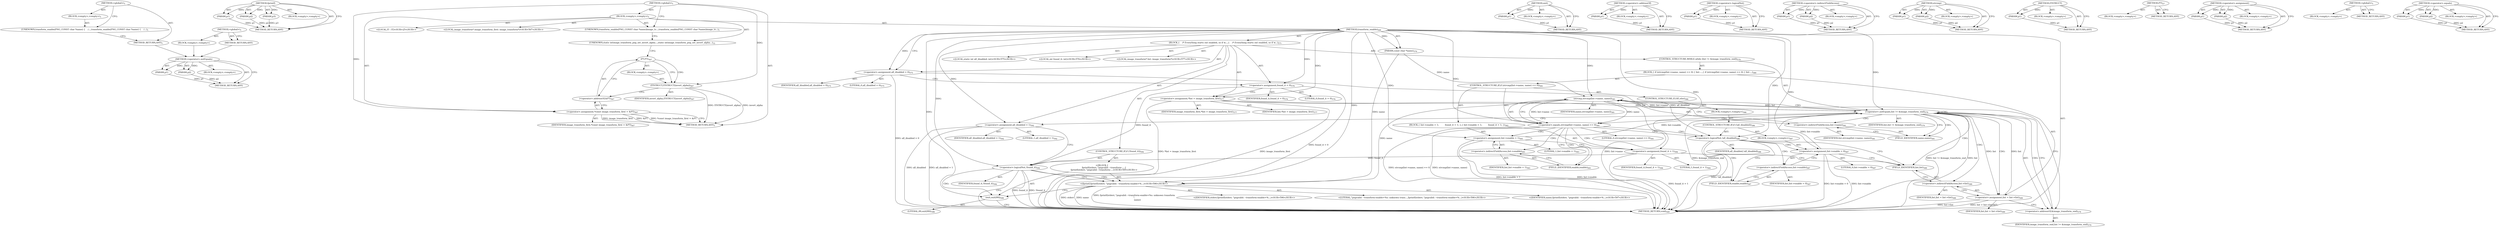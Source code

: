 digraph "&lt;operator&gt;.equals" {
vulnerable_6 [label=<(METHOD,&lt;global&gt;)<SUB>1</SUB>>];
vulnerable_7 [label=<(BLOCK,&lt;empty&gt;,&lt;empty&gt;)<SUB>1</SUB>>];
vulnerable_8 [label=<(UNKNOWN,transform_enable(PNG_CONST char *name)
 {
    /...,transform_enable(PNG_CONST char *name)
 {
    /...)<SUB>1</SUB>>];
vulnerable_9 [label=<(METHOD_RETURN,ANY)<SUB>1</SUB>>];
vulnerable_14 [label=<(METHOD,&lt;global&gt;)<SUB>1</SUB>>];
vulnerable_15 [label=<(BLOCK,&lt;empty&gt;,&lt;empty&gt;)>];
vulnerable_16 [label=<(METHOD_RETURN,ANY)>];
fixed_127 [label=<(METHOD,&lt;operator&gt;.notEquals)>];
fixed_128 [label=<(PARAM,p1)>];
fixed_129 [label=<(PARAM,p2)>];
fixed_130 [label=<(BLOCK,&lt;empty&gt;,&lt;empty&gt;)>];
fixed_131 [label=<(METHOD_RETURN,ANY)>];
fixed_151 [label=<(METHOD,fprintf)>];
fixed_152 [label=<(PARAM,p1)>];
fixed_153 [label=<(PARAM,p2)>];
fixed_154 [label=<(PARAM,p3)>];
fixed_155 [label=<(BLOCK,&lt;empty&gt;,&lt;empty&gt;)>];
fixed_156 [label=<(METHOD_RETURN,ANY)>];
fixed_6 [label=<(METHOD,&lt;global&gt;)<SUB>1</SUB>>];
fixed_7 [label=<(BLOCK,&lt;empty&gt;,&lt;empty&gt;)<SUB>1</SUB>>];
fixed_8 [label=<(UNKNOWN,transform_enable(PNG_CONST char *name)
image_tr...,transform_enable(PNG_CONST char *name)
image_tr...)<SUB>1</SUB>>];
fixed_9 [label=<(UNKNOWN,static int
image_transform_png_set_invert_alpha...,static int
image_transform_png_set_invert_alpha...)<SUB>12</SUB>>];
fixed_10 [label="<(LOCAL,IT : IT)<SUB>25</SUB>>"];
fixed_11 [label="<(LOCAL,image_transform* image_transform_first: image_transform*)<SUB>567</SUB>>"];
fixed_12 [label=<(&lt;operator&gt;.assignment,*const image_transform_first = &amp;PT)<SUB>567</SUB>>];
fixed_13 [label=<(IDENTIFIER,image_transform_first,*const image_transform_first = &amp;PT)<SUB>567</SUB>>];
fixed_14 [label=<(&lt;operator&gt;.addressOf,&amp;PT)<SUB>567</SUB>>];
fixed_15 [label=<(PT,PT)<SUB>567</SUB>>];
fixed_16 [label=<(BLOCK,&lt;empty&gt;,&lt;empty&gt;)>];
fixed_17 [label=<(ITSTRUCT,ITSTRUCT(invert_alpha))<SUB>567</SUB>>];
fixed_18 [label=<(IDENTIFIER,invert_alpha,ITSTRUCT(invert_alpha))<SUB>567</SUB>>];
fixed_19 [label=<(METHOD,transform_enable)<SUB>569</SUB>>];
fixed_20 [label=<(PARAM,const char *name)<SUB>570</SUB>>];
fixed_21 [label=<(BLOCK,{
    /* Everything starts out enabled, so if w...,{
    /* Everything starts out enabled, so if w...)<SUB>571</SUB>>];
fixed_22 [label="<(LOCAL,static int all_disabled: int)<SUB>575</SUB>>"];
fixed_23 [label=<(&lt;operator&gt;.assignment,all_disabled = 0)<SUB>575</SUB>>];
fixed_24 [label=<(IDENTIFIER,all_disabled,all_disabled = 0)<SUB>575</SUB>>];
fixed_25 [label=<(LITERAL,0,all_disabled = 0)<SUB>575</SUB>>];
fixed_26 [label="<(LOCAL,int found_it: int)<SUB>576</SUB>>"];
fixed_27 [label=<(&lt;operator&gt;.assignment,found_it = 0)<SUB>576</SUB>>];
fixed_28 [label=<(IDENTIFIER,found_it,found_it = 0)<SUB>576</SUB>>];
fixed_29 [label=<(LITERAL,0,found_it = 0)<SUB>576</SUB>>];
fixed_30 [label="<(LOCAL,image_transform* list: image_transform*)<SUB>577</SUB>>"];
fixed_31 [label=<(&lt;operator&gt;.assignment,*list = image_transform_first)<SUB>577</SUB>>];
fixed_32 [label=<(IDENTIFIER,list,*list = image_transform_first)<SUB>577</SUB>>];
fixed_33 [label=<(IDENTIFIER,image_transform_first,*list = image_transform_first)<SUB>577</SUB>>];
fixed_34 [label=<(CONTROL_STRUCTURE,WHILE,while (list != &amp;image_transform_end))<SUB>579</SUB>>];
fixed_35 [label=<(&lt;operator&gt;.notEquals,list != &amp;image_transform_end)<SUB>579</SUB>>];
fixed_36 [label=<(IDENTIFIER,list,list != &amp;image_transform_end)<SUB>579</SUB>>];
fixed_37 [label=<(&lt;operator&gt;.addressOf,&amp;image_transform_end)<SUB>579</SUB>>];
fixed_38 [label=<(IDENTIFIER,image_transform_end,list != &amp;image_transform_end)<SUB>579</SUB>>];
fixed_39 [label=<(BLOCK,{
 if (strcmp(list-&gt;name, name) == 0)
 {
 list-...,{
 if (strcmp(list-&gt;name, name) == 0)
 {
 list-...)<SUB>580</SUB>>];
fixed_40 [label=<(CONTROL_STRUCTURE,IF,if (strcmp(list-&gt;name, name) == 0))<SUB>581</SUB>>];
fixed_41 [label=<(&lt;operator&gt;.equals,strcmp(list-&gt;name, name) == 0)<SUB>581</SUB>>];
fixed_42 [label=<(strcmp,strcmp(list-&gt;name, name))<SUB>581</SUB>>];
fixed_43 [label=<(&lt;operator&gt;.indirectFieldAccess,list-&gt;name)<SUB>581</SUB>>];
fixed_44 [label=<(IDENTIFIER,list,strcmp(list-&gt;name, name))<SUB>581</SUB>>];
fixed_45 [label=<(FIELD_IDENTIFIER,name,name)<SUB>581</SUB>>];
fixed_46 [label=<(IDENTIFIER,name,strcmp(list-&gt;name, name))<SUB>581</SUB>>];
fixed_47 [label=<(LITERAL,0,strcmp(list-&gt;name, name) == 0)<SUB>581</SUB>>];
fixed_48 [label=<(BLOCK,{
 list-&gt;enable = 1;
         found_it = 1;
 },{
 list-&gt;enable = 1;
         found_it = 1;
 })<SUB>582</SUB>>];
fixed_49 [label=<(&lt;operator&gt;.assignment,list-&gt;enable = 1)<SUB>583</SUB>>];
fixed_50 [label=<(&lt;operator&gt;.indirectFieldAccess,list-&gt;enable)<SUB>583</SUB>>];
fixed_51 [label=<(IDENTIFIER,list,list-&gt;enable = 1)<SUB>583</SUB>>];
fixed_52 [label=<(FIELD_IDENTIFIER,enable,enable)<SUB>583</SUB>>];
fixed_53 [label=<(LITERAL,1,list-&gt;enable = 1)<SUB>583</SUB>>];
fixed_54 [label=<(&lt;operator&gt;.assignment,found_it = 1)<SUB>584</SUB>>];
fixed_55 [label=<(IDENTIFIER,found_it,found_it = 1)<SUB>584</SUB>>];
fixed_56 [label=<(LITERAL,1,found_it = 1)<SUB>584</SUB>>];
fixed_57 [label=<(CONTROL_STRUCTURE,ELSE,else)<SUB>586</SUB>>];
fixed_58 [label=<(BLOCK,&lt;empty&gt;,&lt;empty&gt;)<SUB>586</SUB>>];
fixed_59 [label=<(CONTROL_STRUCTURE,IF,if (!all_disabled))<SUB>586</SUB>>];
fixed_60 [label=<(&lt;operator&gt;.logicalNot,!all_disabled)<SUB>586</SUB>>];
fixed_61 [label=<(IDENTIFIER,all_disabled,!all_disabled)<SUB>586</SUB>>];
fixed_62 [label=<(BLOCK,&lt;empty&gt;,&lt;empty&gt;)<SUB>587</SUB>>];
fixed_63 [label=<(&lt;operator&gt;.assignment,list-&gt;enable = 0)<SUB>587</SUB>>];
fixed_64 [label=<(&lt;operator&gt;.indirectFieldAccess,list-&gt;enable)<SUB>587</SUB>>];
fixed_65 [label=<(IDENTIFIER,list,list-&gt;enable = 0)<SUB>587</SUB>>];
fixed_66 [label=<(FIELD_IDENTIFIER,enable,enable)<SUB>587</SUB>>];
fixed_67 [label=<(LITERAL,0,list-&gt;enable = 0)<SUB>587</SUB>>];
fixed_68 [label=<(&lt;operator&gt;.assignment,list = list-&gt;list)<SUB>589</SUB>>];
fixed_69 [label=<(IDENTIFIER,list,list = list-&gt;list)<SUB>589</SUB>>];
fixed_70 [label=<(&lt;operator&gt;.indirectFieldAccess,list-&gt;list)<SUB>589</SUB>>];
fixed_71 [label=<(IDENTIFIER,list,list = list-&gt;list)<SUB>589</SUB>>];
fixed_72 [label=<(FIELD_IDENTIFIER,list,list)<SUB>589</SUB>>];
fixed_73 [label=<(&lt;operator&gt;.assignment,all_disabled = 1)<SUB>592</SUB>>];
fixed_74 [label=<(IDENTIFIER,all_disabled,all_disabled = 1)<SUB>592</SUB>>];
fixed_75 [label=<(LITERAL,1,all_disabled = 1)<SUB>592</SUB>>];
fixed_76 [label=<(CONTROL_STRUCTURE,IF,if (!found_it))<SUB>594</SUB>>];
fixed_77 [label=<(&lt;operator&gt;.logicalNot,!found_it)<SUB>594</SUB>>];
fixed_78 [label=<(IDENTIFIER,found_it,!found_it)<SUB>594</SUB>>];
fixed_79 [label="<(BLOCK,{
      fprintf(stderr, &quot;pngvalid: --transform-...,{
      fprintf(stderr, &quot;pngvalid: --transform-...)<SUB>595</SUB>>"];
fixed_80 [label="<(fprintf,fprintf(stderr, &quot;pngvalid: --transform-enable=%...)<SUB>596</SUB>>"];
fixed_81 [label="<(IDENTIFIER,stderr,fprintf(stderr, &quot;pngvalid: --transform-enable=%...)<SUB>596</SUB>>"];
fixed_82 [label="<(LITERAL,&quot;pngvalid: --transform-enable=%s: unknown trans...,fprintf(stderr, &quot;pngvalid: --transform-enable=%...)<SUB>596</SUB>>"];
fixed_83 [label="<(IDENTIFIER,name,fprintf(stderr, &quot;pngvalid: --transform-enable=%...)<SUB>597</SUB>>"];
fixed_84 [label=<(exit,exit(99))<SUB>598</SUB>>];
fixed_85 [label=<(LITERAL,99,exit(99))<SUB>598</SUB>>];
fixed_86 [label=<(METHOD_RETURN,void)<SUB>569</SUB>>];
fixed_88 [label=<(METHOD_RETURN,ANY)<SUB>1</SUB>>];
fixed_157 [label=<(METHOD,exit)>];
fixed_158 [label=<(PARAM,p1)>];
fixed_159 [label=<(BLOCK,&lt;empty&gt;,&lt;empty&gt;)>];
fixed_160 [label=<(METHOD_RETURN,ANY)>];
fixed_116 [label=<(METHOD,&lt;operator&gt;.addressOf)>];
fixed_117 [label=<(PARAM,p1)>];
fixed_118 [label=<(BLOCK,&lt;empty&gt;,&lt;empty&gt;)>];
fixed_119 [label=<(METHOD_RETURN,ANY)>];
fixed_147 [label=<(METHOD,&lt;operator&gt;.logicalNot)>];
fixed_148 [label=<(PARAM,p1)>];
fixed_149 [label=<(BLOCK,&lt;empty&gt;,&lt;empty&gt;)>];
fixed_150 [label=<(METHOD_RETURN,ANY)>];
fixed_142 [label=<(METHOD,&lt;operator&gt;.indirectFieldAccess)>];
fixed_143 [label=<(PARAM,p1)>];
fixed_144 [label=<(PARAM,p2)>];
fixed_145 [label=<(BLOCK,&lt;empty&gt;,&lt;empty&gt;)>];
fixed_146 [label=<(METHOD_RETURN,ANY)>];
fixed_137 [label=<(METHOD,strcmp)>];
fixed_138 [label=<(PARAM,p1)>];
fixed_139 [label=<(PARAM,p2)>];
fixed_140 [label=<(BLOCK,&lt;empty&gt;,&lt;empty&gt;)>];
fixed_141 [label=<(METHOD_RETURN,ANY)>];
fixed_123 [label=<(METHOD,ITSTRUCT)>];
fixed_124 [label=<(PARAM,p1)>];
fixed_125 [label=<(BLOCK,&lt;empty&gt;,&lt;empty&gt;)>];
fixed_126 [label=<(METHOD_RETURN,ANY)>];
fixed_120 [label=<(METHOD,PT)<SUB>27</SUB>>];
fixed_121 [label=<(BLOCK,&lt;empty&gt;,&lt;empty&gt;)>];
fixed_122 [label=<(METHOD_RETURN,ANY)>];
fixed_111 [label=<(METHOD,&lt;operator&gt;.assignment)>];
fixed_112 [label=<(PARAM,p1)>];
fixed_113 [label=<(PARAM,p2)>];
fixed_114 [label=<(BLOCK,&lt;empty&gt;,&lt;empty&gt;)>];
fixed_115 [label=<(METHOD_RETURN,ANY)>];
fixed_105 [label=<(METHOD,&lt;global&gt;)<SUB>1</SUB>>];
fixed_106 [label=<(BLOCK,&lt;empty&gt;,&lt;empty&gt;)>];
fixed_107 [label=<(METHOD_RETURN,ANY)>];
fixed_132 [label=<(METHOD,&lt;operator&gt;.equals)>];
fixed_133 [label=<(PARAM,p1)>];
fixed_134 [label=<(PARAM,p2)>];
fixed_135 [label=<(BLOCK,&lt;empty&gt;,&lt;empty&gt;)>];
fixed_136 [label=<(METHOD_RETURN,ANY)>];
vulnerable_6 -> vulnerable_7  [key=0, label="AST: "];
vulnerable_6 -> vulnerable_9  [key=0, label="AST: "];
vulnerable_6 -> vulnerable_8  [key=0, label="CFG: "];
vulnerable_7 -> vulnerable_8  [key=0, label="AST: "];
vulnerable_8 -> vulnerable_9  [key=0, label="CFG: "];
vulnerable_9 -> fixed_127  [key=0];
vulnerable_14 -> vulnerable_15  [key=0, label="AST: "];
vulnerable_14 -> vulnerable_16  [key=0, label="AST: "];
vulnerable_14 -> vulnerable_16  [key=1, label="CFG: "];
vulnerable_15 -> fixed_127  [key=0];
vulnerable_16 -> fixed_127  [key=0];
fixed_127 -> fixed_128  [key=0, label="AST: "];
fixed_127 -> fixed_128  [key=1, label="DDG: "];
fixed_127 -> fixed_130  [key=0, label="AST: "];
fixed_127 -> fixed_129  [key=0, label="AST: "];
fixed_127 -> fixed_129  [key=1, label="DDG: "];
fixed_127 -> fixed_131  [key=0, label="AST: "];
fixed_127 -> fixed_131  [key=1, label="CFG: "];
fixed_128 -> fixed_131  [key=0, label="DDG: p1"];
fixed_129 -> fixed_131  [key=0, label="DDG: p2"];
fixed_151 -> fixed_152  [key=0, label="AST: "];
fixed_151 -> fixed_152  [key=1, label="DDG: "];
fixed_151 -> fixed_155  [key=0, label="AST: "];
fixed_151 -> fixed_153  [key=0, label="AST: "];
fixed_151 -> fixed_153  [key=1, label="DDG: "];
fixed_151 -> fixed_156  [key=0, label="AST: "];
fixed_151 -> fixed_156  [key=1, label="CFG: "];
fixed_151 -> fixed_154  [key=0, label="AST: "];
fixed_151 -> fixed_154  [key=1, label="DDG: "];
fixed_152 -> fixed_156  [key=0, label="DDG: p1"];
fixed_153 -> fixed_156  [key=0, label="DDG: p2"];
fixed_154 -> fixed_156  [key=0, label="DDG: p3"];
fixed_6 -> fixed_7  [key=0, label="AST: "];
fixed_6 -> fixed_88  [key=0, label="AST: "];
fixed_6 -> fixed_8  [key=0, label="CFG: "];
fixed_6 -> fixed_12  [key=0, label="DDG: "];
fixed_6 -> fixed_17  [key=0, label="DDG: "];
fixed_7 -> fixed_8  [key=0, label="AST: "];
fixed_7 -> fixed_9  [key=0, label="AST: "];
fixed_7 -> fixed_10  [key=0, label="AST: "];
fixed_7 -> fixed_11  [key=0, label="AST: "];
fixed_7 -> fixed_12  [key=0, label="AST: "];
fixed_7 -> fixed_19  [key=0, label="AST: "];
fixed_8 -> fixed_9  [key=0, label="CFG: "];
fixed_9 -> fixed_15  [key=0, label="CFG: "];
fixed_12 -> fixed_13  [key=0, label="AST: "];
fixed_12 -> fixed_14  [key=0, label="AST: "];
fixed_12 -> fixed_88  [key=0, label="CFG: "];
fixed_12 -> fixed_88  [key=1, label="DDG: image_transform_first"];
fixed_12 -> fixed_88  [key=2, label="DDG: &amp;PT"];
fixed_12 -> fixed_88  [key=3, label="DDG: *const image_transform_first = &amp;PT"];
fixed_14 -> fixed_15  [key=0, label="AST: "];
fixed_14 -> fixed_12  [key=0, label="CFG: "];
fixed_15 -> fixed_16  [key=0, label="AST: "];
fixed_15 -> fixed_14  [key=0, label="CFG: "];
fixed_15 -> fixed_17  [key=0, label="CFG: "];
fixed_15 -> fixed_17  [key=1, label="CDG: "];
fixed_16 -> fixed_17  [key=0, label="AST: "];
fixed_17 -> fixed_18  [key=0, label="AST: "];
fixed_17 -> fixed_14  [key=0, label="CFG: "];
fixed_17 -> fixed_88  [key=0, label="DDG: ITSTRUCT(invert_alpha)"];
fixed_17 -> fixed_88  [key=1, label="DDG: invert_alpha"];
fixed_19 -> fixed_20  [key=0, label="AST: "];
fixed_19 -> fixed_20  [key=1, label="DDG: "];
fixed_19 -> fixed_21  [key=0, label="AST: "];
fixed_19 -> fixed_86  [key=0, label="AST: "];
fixed_19 -> fixed_23  [key=0, label="CFG: "];
fixed_19 -> fixed_23  [key=1, label="DDG: "];
fixed_19 -> fixed_27  [key=0, label="DDG: "];
fixed_19 -> fixed_31  [key=0, label="DDG: "];
fixed_19 -> fixed_73  [key=0, label="DDG: "];
fixed_19 -> fixed_35  [key=0, label="DDG: "];
fixed_19 -> fixed_77  [key=0, label="DDG: "];
fixed_19 -> fixed_80  [key=0, label="DDG: "];
fixed_19 -> fixed_84  [key=0, label="DDG: "];
fixed_19 -> fixed_41  [key=0, label="DDG: "];
fixed_19 -> fixed_49  [key=0, label="DDG: "];
fixed_19 -> fixed_54  [key=0, label="DDG: "];
fixed_19 -> fixed_42  [key=0, label="DDG: "];
fixed_19 -> fixed_60  [key=0, label="DDG: "];
fixed_19 -> fixed_63  [key=0, label="DDG: "];
fixed_20 -> fixed_80  [key=0, label="DDG: name"];
fixed_20 -> fixed_42  [key=0, label="DDG: name"];
fixed_21 -> fixed_22  [key=0, label="AST: "];
fixed_21 -> fixed_23  [key=0, label="AST: "];
fixed_21 -> fixed_26  [key=0, label="AST: "];
fixed_21 -> fixed_27  [key=0, label="AST: "];
fixed_21 -> fixed_30  [key=0, label="AST: "];
fixed_21 -> fixed_31  [key=0, label="AST: "];
fixed_21 -> fixed_34  [key=0, label="AST: "];
fixed_21 -> fixed_73  [key=0, label="AST: "];
fixed_21 -> fixed_76  [key=0, label="AST: "];
fixed_23 -> fixed_24  [key=0, label="AST: "];
fixed_23 -> fixed_25  [key=0, label="AST: "];
fixed_23 -> fixed_27  [key=0, label="CFG: "];
fixed_23 -> fixed_86  [key=0, label="DDG: all_disabled = 0"];
fixed_23 -> fixed_60  [key=0, label="DDG: all_disabled"];
fixed_27 -> fixed_28  [key=0, label="AST: "];
fixed_27 -> fixed_29  [key=0, label="AST: "];
fixed_27 -> fixed_31  [key=0, label="CFG: "];
fixed_27 -> fixed_86  [key=0, label="DDG: found_it = 0"];
fixed_27 -> fixed_77  [key=0, label="DDG: found_it"];
fixed_31 -> fixed_32  [key=0, label="AST: "];
fixed_31 -> fixed_33  [key=0, label="AST: "];
fixed_31 -> fixed_37  [key=0, label="CFG: "];
fixed_31 -> fixed_86  [key=0, label="DDG: *list = image_transform_first"];
fixed_31 -> fixed_86  [key=1, label="DDG: image_transform_first"];
fixed_31 -> fixed_35  [key=0, label="DDG: list"];
fixed_34 -> fixed_35  [key=0, label="AST: "];
fixed_34 -> fixed_39  [key=0, label="AST: "];
fixed_35 -> fixed_36  [key=0, label="AST: "];
fixed_35 -> fixed_37  [key=0, label="AST: "];
fixed_35 -> fixed_37  [key=1, label="CDG: "];
fixed_35 -> fixed_45  [key=0, label="CFG: "];
fixed_35 -> fixed_45  [key=1, label="CDG: "];
fixed_35 -> fixed_73  [key=0, label="CFG: "];
fixed_35 -> fixed_86  [key=0, label="DDG: list"];
fixed_35 -> fixed_86  [key=1, label="DDG: &amp;image_transform_end"];
fixed_35 -> fixed_86  [key=2, label="DDG: list != &amp;image_transform_end"];
fixed_35 -> fixed_68  [key=0, label="DDG: list"];
fixed_35 -> fixed_68  [key=1, label="CDG: "];
fixed_35 -> fixed_42  [key=0, label="DDG: list"];
fixed_35 -> fixed_42  [key=1, label="CDG: "];
fixed_35 -> fixed_72  [key=0, label="CDG: "];
fixed_35 -> fixed_41  [key=0, label="CDG: "];
fixed_35 -> fixed_70  [key=0, label="CDG: "];
fixed_35 -> fixed_35  [key=0, label="CDG: "];
fixed_35 -> fixed_43  [key=0, label="CDG: "];
fixed_37 -> fixed_38  [key=0, label="AST: "];
fixed_37 -> fixed_35  [key=0, label="CFG: "];
fixed_39 -> fixed_40  [key=0, label="AST: "];
fixed_39 -> fixed_68  [key=0, label="AST: "];
fixed_40 -> fixed_41  [key=0, label="AST: "];
fixed_40 -> fixed_48  [key=0, label="AST: "];
fixed_40 -> fixed_57  [key=0, label="AST: "];
fixed_41 -> fixed_42  [key=0, label="AST: "];
fixed_41 -> fixed_47  [key=0, label="AST: "];
fixed_41 -> fixed_52  [key=0, label="CFG: "];
fixed_41 -> fixed_52  [key=1, label="CDG: "];
fixed_41 -> fixed_60  [key=0, label="CFG: "];
fixed_41 -> fixed_60  [key=1, label="CDG: "];
fixed_41 -> fixed_86  [key=0, label="DDG: strcmp(list-&gt;name, name)"];
fixed_41 -> fixed_86  [key=1, label="DDG: strcmp(list-&gt;name, name) == 0"];
fixed_41 -> fixed_49  [key=0, label="CDG: "];
fixed_41 -> fixed_50  [key=0, label="CDG: "];
fixed_41 -> fixed_54  [key=0, label="CDG: "];
fixed_42 -> fixed_43  [key=0, label="AST: "];
fixed_42 -> fixed_46  [key=0, label="AST: "];
fixed_42 -> fixed_41  [key=0, label="CFG: "];
fixed_42 -> fixed_41  [key=1, label="DDG: list-&gt;name"];
fixed_42 -> fixed_41  [key=2, label="DDG: name"];
fixed_42 -> fixed_86  [key=0, label="DDG: list-&gt;name"];
fixed_42 -> fixed_35  [key=0, label="DDG: list-&gt;name"];
fixed_42 -> fixed_80  [key=0, label="DDG: name"];
fixed_43 -> fixed_44  [key=0, label="AST: "];
fixed_43 -> fixed_45  [key=0, label="AST: "];
fixed_43 -> fixed_42  [key=0, label="CFG: "];
fixed_45 -> fixed_43  [key=0, label="CFG: "];
fixed_48 -> fixed_49  [key=0, label="AST: "];
fixed_48 -> fixed_54  [key=0, label="AST: "];
fixed_49 -> fixed_50  [key=0, label="AST: "];
fixed_49 -> fixed_53  [key=0, label="AST: "];
fixed_49 -> fixed_54  [key=0, label="CFG: "];
fixed_49 -> fixed_86  [key=0, label="DDG: list-&gt;enable"];
fixed_49 -> fixed_86  [key=1, label="DDG: list-&gt;enable = 1"];
fixed_49 -> fixed_35  [key=0, label="DDG: list-&gt;enable"];
fixed_50 -> fixed_51  [key=0, label="AST: "];
fixed_50 -> fixed_52  [key=0, label="AST: "];
fixed_50 -> fixed_49  [key=0, label="CFG: "];
fixed_52 -> fixed_50  [key=0, label="CFG: "];
fixed_54 -> fixed_55  [key=0, label="AST: "];
fixed_54 -> fixed_56  [key=0, label="AST: "];
fixed_54 -> fixed_72  [key=0, label="CFG: "];
fixed_54 -> fixed_86  [key=0, label="DDG: found_it = 1"];
fixed_54 -> fixed_77  [key=0, label="DDG: found_it"];
fixed_57 -> fixed_58  [key=0, label="AST: "];
fixed_58 -> fixed_59  [key=0, label="AST: "];
fixed_59 -> fixed_60  [key=0, label="AST: "];
fixed_59 -> fixed_62  [key=0, label="AST: "];
fixed_60 -> fixed_61  [key=0, label="AST: "];
fixed_60 -> fixed_66  [key=0, label="CFG: "];
fixed_60 -> fixed_66  [key=1, label="CDG: "];
fixed_60 -> fixed_72  [key=0, label="CFG: "];
fixed_60 -> fixed_86  [key=0, label="DDG: !all_disabled"];
fixed_60 -> fixed_64  [key=0, label="CDG: "];
fixed_60 -> fixed_63  [key=0, label="CDG: "];
fixed_62 -> fixed_63  [key=0, label="AST: "];
fixed_63 -> fixed_64  [key=0, label="AST: "];
fixed_63 -> fixed_67  [key=0, label="AST: "];
fixed_63 -> fixed_72  [key=0, label="CFG: "];
fixed_63 -> fixed_86  [key=0, label="DDG: list-&gt;enable"];
fixed_63 -> fixed_86  [key=1, label="DDG: list-&gt;enable = 0"];
fixed_63 -> fixed_35  [key=0, label="DDG: list-&gt;enable"];
fixed_64 -> fixed_65  [key=0, label="AST: "];
fixed_64 -> fixed_66  [key=0, label="AST: "];
fixed_64 -> fixed_63  [key=0, label="CFG: "];
fixed_66 -> fixed_64  [key=0, label="CFG: "];
fixed_68 -> fixed_69  [key=0, label="AST: "];
fixed_68 -> fixed_70  [key=0, label="AST: "];
fixed_68 -> fixed_37  [key=0, label="CFG: "];
fixed_68 -> fixed_86  [key=0, label="DDG: list-&gt;list"];
fixed_68 -> fixed_86  [key=1, label="DDG: list = list-&gt;list"];
fixed_68 -> fixed_35  [key=0, label="DDG: list"];
fixed_70 -> fixed_71  [key=0, label="AST: "];
fixed_70 -> fixed_72  [key=0, label="AST: "];
fixed_70 -> fixed_68  [key=0, label="CFG: "];
fixed_72 -> fixed_70  [key=0, label="CFG: "];
fixed_73 -> fixed_74  [key=0, label="AST: "];
fixed_73 -> fixed_75  [key=0, label="AST: "];
fixed_73 -> fixed_77  [key=0, label="CFG: "];
fixed_73 -> fixed_86  [key=0, label="DDG: all_disabled"];
fixed_73 -> fixed_86  [key=1, label="DDG: all_disabled = 1"];
fixed_76 -> fixed_77  [key=0, label="AST: "];
fixed_76 -> fixed_79  [key=0, label="AST: "];
fixed_77 -> fixed_78  [key=0, label="AST: "];
fixed_77 -> fixed_86  [key=0, label="CFG: "];
fixed_77 -> fixed_86  [key=1, label="DDG: found_it"];
fixed_77 -> fixed_86  [key=2, label="DDG: !found_it"];
fixed_77 -> fixed_80  [key=0, label="CFG: "];
fixed_77 -> fixed_80  [key=1, label="CDG: "];
fixed_77 -> fixed_84  [key=0, label="CDG: "];
fixed_79 -> fixed_80  [key=0, label="AST: "];
fixed_79 -> fixed_84  [key=0, label="AST: "];
fixed_80 -> fixed_81  [key=0, label="AST: "];
fixed_80 -> fixed_82  [key=0, label="AST: "];
fixed_80 -> fixed_83  [key=0, label="AST: "];
fixed_80 -> fixed_84  [key=0, label="CFG: "];
fixed_80 -> fixed_86  [key=0, label="DDG: name"];
fixed_80 -> fixed_86  [key=1, label="DDG: fprintf(stderr, &quot;pngvalid: --transform-enable=%s: unknown transform\n&quot;,
         name)"];
fixed_80 -> fixed_86  [key=2, label="DDG: stderr"];
fixed_84 -> fixed_85  [key=0, label="AST: "];
fixed_84 -> fixed_86  [key=0, label="CFG: "];
fixed_157 -> fixed_158  [key=0, label="AST: "];
fixed_157 -> fixed_158  [key=1, label="DDG: "];
fixed_157 -> fixed_159  [key=0, label="AST: "];
fixed_157 -> fixed_160  [key=0, label="AST: "];
fixed_157 -> fixed_160  [key=1, label="CFG: "];
fixed_158 -> fixed_160  [key=0, label="DDG: p1"];
fixed_116 -> fixed_117  [key=0, label="AST: "];
fixed_116 -> fixed_117  [key=1, label="DDG: "];
fixed_116 -> fixed_118  [key=0, label="AST: "];
fixed_116 -> fixed_119  [key=0, label="AST: "];
fixed_116 -> fixed_119  [key=1, label="CFG: "];
fixed_117 -> fixed_119  [key=0, label="DDG: p1"];
fixed_147 -> fixed_148  [key=0, label="AST: "];
fixed_147 -> fixed_148  [key=1, label="DDG: "];
fixed_147 -> fixed_149  [key=0, label="AST: "];
fixed_147 -> fixed_150  [key=0, label="AST: "];
fixed_147 -> fixed_150  [key=1, label="CFG: "];
fixed_148 -> fixed_150  [key=0, label="DDG: p1"];
fixed_142 -> fixed_143  [key=0, label="AST: "];
fixed_142 -> fixed_143  [key=1, label="DDG: "];
fixed_142 -> fixed_145  [key=0, label="AST: "];
fixed_142 -> fixed_144  [key=0, label="AST: "];
fixed_142 -> fixed_144  [key=1, label="DDG: "];
fixed_142 -> fixed_146  [key=0, label="AST: "];
fixed_142 -> fixed_146  [key=1, label="CFG: "];
fixed_143 -> fixed_146  [key=0, label="DDG: p1"];
fixed_144 -> fixed_146  [key=0, label="DDG: p2"];
fixed_137 -> fixed_138  [key=0, label="AST: "];
fixed_137 -> fixed_138  [key=1, label="DDG: "];
fixed_137 -> fixed_140  [key=0, label="AST: "];
fixed_137 -> fixed_139  [key=0, label="AST: "];
fixed_137 -> fixed_139  [key=1, label="DDG: "];
fixed_137 -> fixed_141  [key=0, label="AST: "];
fixed_137 -> fixed_141  [key=1, label="CFG: "];
fixed_138 -> fixed_141  [key=0, label="DDG: p1"];
fixed_139 -> fixed_141  [key=0, label="DDG: p2"];
fixed_123 -> fixed_124  [key=0, label="AST: "];
fixed_123 -> fixed_124  [key=1, label="DDG: "];
fixed_123 -> fixed_125  [key=0, label="AST: "];
fixed_123 -> fixed_126  [key=0, label="AST: "];
fixed_123 -> fixed_126  [key=1, label="CFG: "];
fixed_124 -> fixed_126  [key=0, label="DDG: p1"];
fixed_120 -> fixed_121  [key=0, label="AST: "];
fixed_120 -> fixed_122  [key=0, label="AST: "];
fixed_120 -> fixed_122  [key=1, label="CFG: "];
fixed_111 -> fixed_112  [key=0, label="AST: "];
fixed_111 -> fixed_112  [key=1, label="DDG: "];
fixed_111 -> fixed_114  [key=0, label="AST: "];
fixed_111 -> fixed_113  [key=0, label="AST: "];
fixed_111 -> fixed_113  [key=1, label="DDG: "];
fixed_111 -> fixed_115  [key=0, label="AST: "];
fixed_111 -> fixed_115  [key=1, label="CFG: "];
fixed_112 -> fixed_115  [key=0, label="DDG: p1"];
fixed_113 -> fixed_115  [key=0, label="DDG: p2"];
fixed_105 -> fixed_106  [key=0, label="AST: "];
fixed_105 -> fixed_107  [key=0, label="AST: "];
fixed_105 -> fixed_107  [key=1, label="CFG: "];
fixed_132 -> fixed_133  [key=0, label="AST: "];
fixed_132 -> fixed_133  [key=1, label="DDG: "];
fixed_132 -> fixed_135  [key=0, label="AST: "];
fixed_132 -> fixed_134  [key=0, label="AST: "];
fixed_132 -> fixed_134  [key=1, label="DDG: "];
fixed_132 -> fixed_136  [key=0, label="AST: "];
fixed_132 -> fixed_136  [key=1, label="CFG: "];
fixed_133 -> fixed_136  [key=0, label="DDG: p1"];
fixed_134 -> fixed_136  [key=0, label="DDG: p2"];
}
